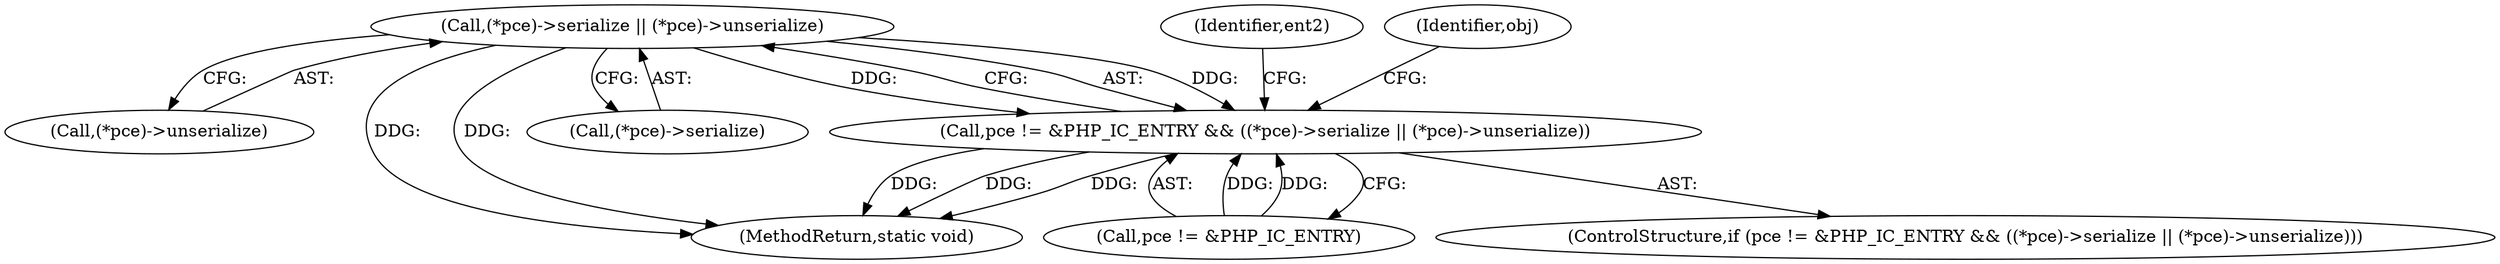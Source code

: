 digraph "0_php-src_6045de69c7dedcba3eadf7c4bba424b19c81d00d_0@pointer" {
"1000429" [label="(Call,(*pce)->serialize || (*pce)->unserialize)"];
"1000424" [label="(Call,pce != &PHP_IC_ENTRY && ((*pce)->serialize || (*pce)->unserialize))"];
"1000434" [label="(Call,(*pce)->unserialize)"];
"1000441" [label="(Identifier,ent2)"];
"1000424" [label="(Call,pce != &PHP_IC_ENTRY && ((*pce)->serialize || (*pce)->unserialize))"];
"1000423" [label="(ControlStructure,if (pce != &PHP_IC_ENTRY && ((*pce)->serialize || (*pce)->unserialize)))"];
"1000447" [label="(Identifier,obj)"];
"1000425" [label="(Call,pce != &PHP_IC_ENTRY)"];
"1000603" [label="(MethodReturn,static void)"];
"1000429" [label="(Call,(*pce)->serialize || (*pce)->unserialize)"];
"1000430" [label="(Call,(*pce)->serialize)"];
"1000429" -> "1000424"  [label="AST: "];
"1000429" -> "1000430"  [label="CFG: "];
"1000429" -> "1000434"  [label="CFG: "];
"1000430" -> "1000429"  [label="AST: "];
"1000434" -> "1000429"  [label="AST: "];
"1000424" -> "1000429"  [label="CFG: "];
"1000429" -> "1000603"  [label="DDG: "];
"1000429" -> "1000603"  [label="DDG: "];
"1000429" -> "1000424"  [label="DDG: "];
"1000429" -> "1000424"  [label="DDG: "];
"1000424" -> "1000423"  [label="AST: "];
"1000424" -> "1000425"  [label="CFG: "];
"1000425" -> "1000424"  [label="AST: "];
"1000441" -> "1000424"  [label="CFG: "];
"1000447" -> "1000424"  [label="CFG: "];
"1000424" -> "1000603"  [label="DDG: "];
"1000424" -> "1000603"  [label="DDG: "];
"1000424" -> "1000603"  [label="DDG: "];
"1000425" -> "1000424"  [label="DDG: "];
"1000425" -> "1000424"  [label="DDG: "];
}
